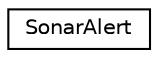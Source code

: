 digraph "クラス階層図"
{
  edge [fontname="Helvetica",fontsize="10",labelfontname="Helvetica",labelfontsize="10"];
  node [fontname="Helvetica",fontsize="10",shape=record];
  rankdir="LR";
  Node0 [label="SonarAlert",height=0.2,width=0.4,color="black", fillcolor="white", style="filled",URL="$d7/d26/class_sonar_alert.html"];
}
